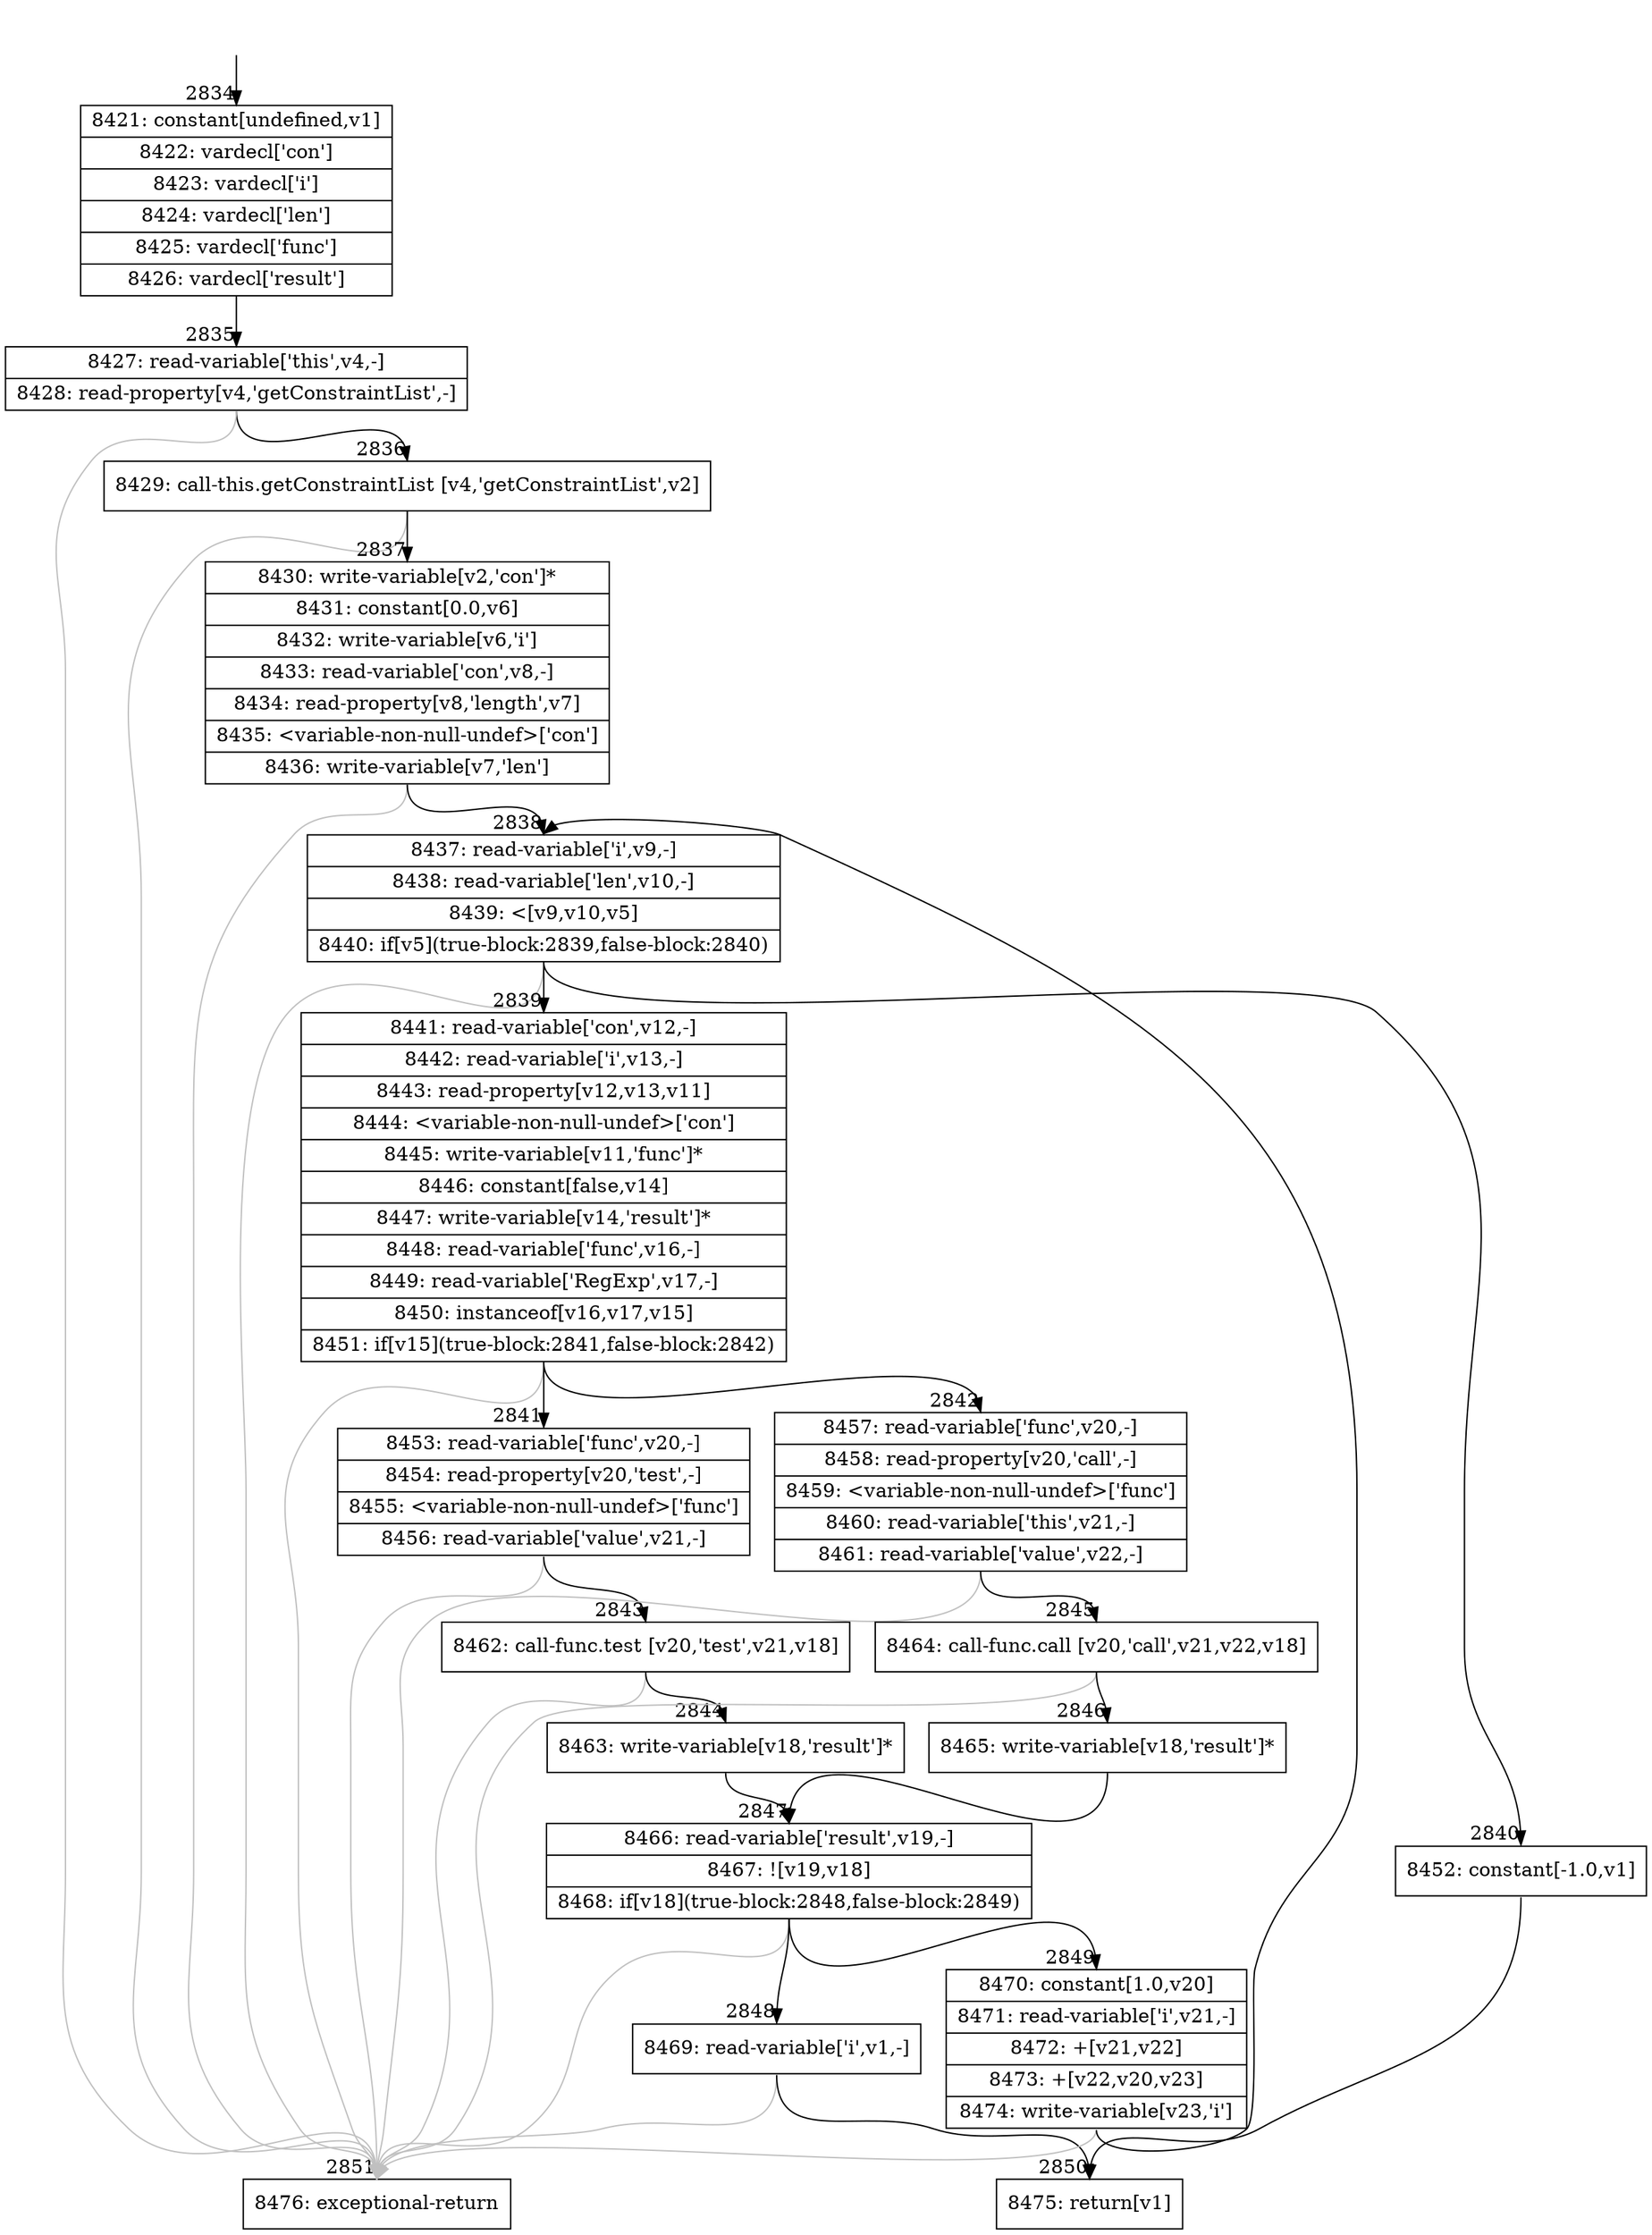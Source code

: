 digraph {
rankdir="TD"
BB_entry309[shape=none,label=""];
BB_entry309 -> BB2834 [tailport=s, headport=n, headlabel="    2834"]
BB2834 [shape=record label="{8421: constant[undefined,v1]|8422: vardecl['con']|8423: vardecl['i']|8424: vardecl['len']|8425: vardecl['func']|8426: vardecl['result']}" ] 
BB2834 -> BB2835 [tailport=s, headport=n, headlabel="      2835"]
BB2835 [shape=record label="{8427: read-variable['this',v4,-]|8428: read-property[v4,'getConstraintList',-]}" ] 
BB2835 -> BB2836 [tailport=s, headport=n, headlabel="      2836"]
BB2835 -> BB2851 [tailport=s, headport=n, color=gray, headlabel="      2851"]
BB2836 [shape=record label="{8429: call-this.getConstraintList [v4,'getConstraintList',v2]}" ] 
BB2836 -> BB2837 [tailport=s, headport=n, headlabel="      2837"]
BB2836 -> BB2851 [tailport=s, headport=n, color=gray]
BB2837 [shape=record label="{8430: write-variable[v2,'con']*|8431: constant[0.0,v6]|8432: write-variable[v6,'i']|8433: read-variable['con',v8,-]|8434: read-property[v8,'length',v7]|8435: \<variable-non-null-undef\>['con']|8436: write-variable[v7,'len']}" ] 
BB2837 -> BB2838 [tailport=s, headport=n, headlabel="      2838"]
BB2837 -> BB2851 [tailport=s, headport=n, color=gray]
BB2838 [shape=record label="{8437: read-variable['i',v9,-]|8438: read-variable['len',v10,-]|8439: \<[v9,v10,v5]|8440: if[v5](true-block:2839,false-block:2840)}" ] 
BB2838 -> BB2839 [tailport=s, headport=n, headlabel="      2839"]
BB2838 -> BB2840 [tailport=s, headport=n, headlabel="      2840"]
BB2838 -> BB2851 [tailport=s, headport=n, color=gray]
BB2839 [shape=record label="{8441: read-variable['con',v12,-]|8442: read-variable['i',v13,-]|8443: read-property[v12,v13,v11]|8444: \<variable-non-null-undef\>['con']|8445: write-variable[v11,'func']*|8446: constant[false,v14]|8447: write-variable[v14,'result']*|8448: read-variable['func',v16,-]|8449: read-variable['RegExp',v17,-]|8450: instanceof[v16,v17,v15]|8451: if[v15](true-block:2841,false-block:2842)}" ] 
BB2839 -> BB2841 [tailport=s, headport=n, headlabel="      2841"]
BB2839 -> BB2842 [tailport=s, headport=n, headlabel="      2842"]
BB2839 -> BB2851 [tailport=s, headport=n, color=gray]
BB2840 [shape=record label="{8452: constant[-1.0,v1]}" ] 
BB2840 -> BB2850 [tailport=s, headport=n, headlabel="      2850"]
BB2841 [shape=record label="{8453: read-variable['func',v20,-]|8454: read-property[v20,'test',-]|8455: \<variable-non-null-undef\>['func']|8456: read-variable['value',v21,-]}" ] 
BB2841 -> BB2843 [tailport=s, headport=n, headlabel="      2843"]
BB2841 -> BB2851 [tailport=s, headport=n, color=gray]
BB2842 [shape=record label="{8457: read-variable['func',v20,-]|8458: read-property[v20,'call',-]|8459: \<variable-non-null-undef\>['func']|8460: read-variable['this',v21,-]|8461: read-variable['value',v22,-]}" ] 
BB2842 -> BB2845 [tailport=s, headport=n, headlabel="      2845"]
BB2842 -> BB2851 [tailport=s, headport=n, color=gray]
BB2843 [shape=record label="{8462: call-func.test [v20,'test',v21,v18]}" ] 
BB2843 -> BB2844 [tailport=s, headport=n, headlabel="      2844"]
BB2843 -> BB2851 [tailport=s, headport=n, color=gray]
BB2844 [shape=record label="{8463: write-variable[v18,'result']*}" ] 
BB2844 -> BB2847 [tailport=s, headport=n, headlabel="      2847"]
BB2845 [shape=record label="{8464: call-func.call [v20,'call',v21,v22,v18]}" ] 
BB2845 -> BB2846 [tailport=s, headport=n, headlabel="      2846"]
BB2845 -> BB2851 [tailport=s, headport=n, color=gray]
BB2846 [shape=record label="{8465: write-variable[v18,'result']*}" ] 
BB2846 -> BB2847 [tailport=s, headport=n]
BB2847 [shape=record label="{8466: read-variable['result',v19,-]|8467: ![v19,v18]|8468: if[v18](true-block:2848,false-block:2849)}" ] 
BB2847 -> BB2848 [tailport=s, headport=n, headlabel="      2848"]
BB2847 -> BB2849 [tailport=s, headport=n, headlabel="      2849"]
BB2847 -> BB2851 [tailport=s, headport=n, color=gray]
BB2848 [shape=record label="{8469: read-variable['i',v1,-]}" ] 
BB2848 -> BB2850 [tailport=s, headport=n]
BB2848 -> BB2851 [tailport=s, headport=n, color=gray]
BB2849 [shape=record label="{8470: constant[1.0,v20]|8471: read-variable['i',v21,-]|8472: +[v21,v22]|8473: +[v22,v20,v23]|8474: write-variable[v23,'i']}" ] 
BB2849 -> BB2838 [tailport=s, headport=n]
BB2849 -> BB2851 [tailport=s, headport=n, color=gray]
BB2850 [shape=record label="{8475: return[v1]}" ] 
BB2851 [shape=record label="{8476: exceptional-return}" ] 
//#$~ 3284
}
